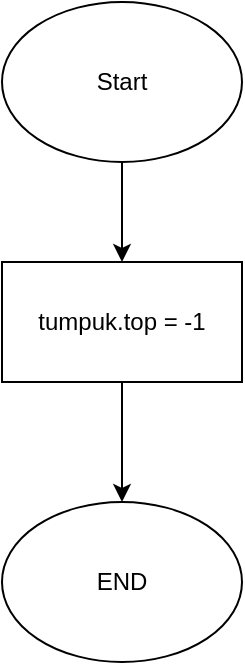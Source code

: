 <mxfile version="20.3.0" type="device"><diagram id="VRo0141obL6IM1gtU9Og" name="Halaman-1"><mxGraphModel dx="697" dy="905" grid="1" gridSize="10" guides="1" tooltips="1" connect="1" arrows="1" fold="1" page="1" pageScale="1" pageWidth="850" pageHeight="1100" math="0" shadow="0"><root><mxCell id="0"/><mxCell id="1" parent="0"/><mxCell id="0v12bU3uw-17E-MdR7Q--3" value="" style="edgeStyle=orthogonalEdgeStyle;rounded=0;orthogonalLoop=1;jettySize=auto;html=1;" edge="1" parent="1" source="0v12bU3uw-17E-MdR7Q--1" target="0v12bU3uw-17E-MdR7Q--2"><mxGeometry relative="1" as="geometry"/></mxCell><mxCell id="0v12bU3uw-17E-MdR7Q--1" value="Start" style="ellipse;whiteSpace=wrap;html=1;" vertex="1" parent="1"><mxGeometry x="140" y="210" width="120" height="80" as="geometry"/></mxCell><mxCell id="0v12bU3uw-17E-MdR7Q--8" value="" style="edgeStyle=orthogonalEdgeStyle;rounded=0;orthogonalLoop=1;jettySize=auto;html=1;" edge="1" parent="1" source="0v12bU3uw-17E-MdR7Q--2" target="0v12bU3uw-17E-MdR7Q--7"><mxGeometry relative="1" as="geometry"/></mxCell><mxCell id="0v12bU3uw-17E-MdR7Q--2" value="tumpuk.top = -1" style="whiteSpace=wrap;html=1;" vertex="1" parent="1"><mxGeometry x="140" y="340" width="120" height="60" as="geometry"/></mxCell><mxCell id="0v12bU3uw-17E-MdR7Q--7" value="END" style="ellipse;whiteSpace=wrap;html=1;" vertex="1" parent="1"><mxGeometry x="140" y="460" width="120" height="80" as="geometry"/></mxCell></root></mxGraphModel></diagram></mxfile>